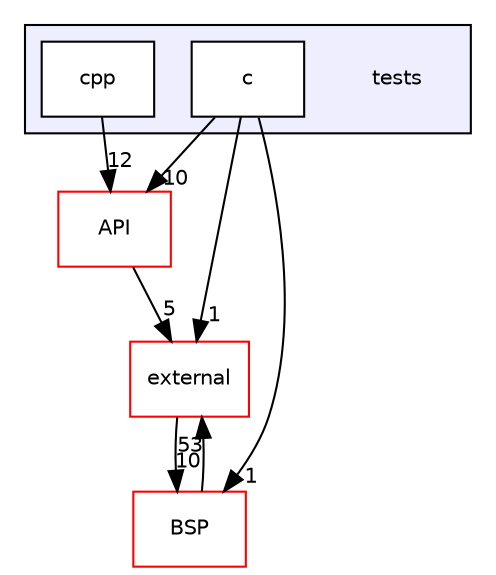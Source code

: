 digraph "/home/developer/mtrain-firmware/tests" {
  compound=true
  node [ fontsize="10", fontname="Helvetica"];
  edge [ labelfontsize="10", labelfontname="Helvetica"];
  subgraph clusterdir_59425e443f801f1f2fd8bbe4959a3ccf {
    graph [ bgcolor="#eeeeff", pencolor="black", label="" URL="dir_59425e443f801f1f2fd8bbe4959a3ccf.html"];
    dir_59425e443f801f1f2fd8bbe4959a3ccf [shape=plaintext label="tests"];
    dir_8fb851d3b3b559f734b4acd0650bb509 [shape=box label="c" color="black" fillcolor="white" style="filled" URL="dir_8fb851d3b3b559f734b4acd0650bb509.html"];
    dir_8c3240abc93c20984a2ecf11c4d7d4a4 [shape=box label="cpp" color="black" fillcolor="white" style="filled" URL="dir_8c3240abc93c20984a2ecf11c4d7d4a4.html"];
  }
  dir_19ea4dbfe8f0e4681f60b9b97f7b5d11 [shape=box label="API" fillcolor="white" style="filled" color="red" URL="dir_19ea4dbfe8f0e4681f60b9b97f7b5d11.html"];
  dir_397d9aeee4af8edecac90968d93b57df [shape=box label="external" fillcolor="white" style="filled" color="red" URL="dir_397d9aeee4af8edecac90968d93b57df.html"];
  dir_350c8a3315b9de76597c9530ef31a96a [shape=box label="BSP" fillcolor="white" style="filled" color="red" URL="dir_350c8a3315b9de76597c9530ef31a96a.html"];
  dir_19ea4dbfe8f0e4681f60b9b97f7b5d11->dir_397d9aeee4af8edecac90968d93b57df [headlabel="5", labeldistance=1.5 headhref="dir_000000_000015.html"];
  dir_397d9aeee4af8edecac90968d93b57df->dir_350c8a3315b9de76597c9530ef31a96a [headlabel="10", labeldistance=1.5 headhref="dir_000015_000009.html"];
  dir_350c8a3315b9de76597c9530ef31a96a->dir_397d9aeee4af8edecac90968d93b57df [headlabel="53", labeldistance=1.5 headhref="dir_000009_000015.html"];
  dir_8c3240abc93c20984a2ecf11c4d7d4a4->dir_19ea4dbfe8f0e4681f60b9b97f7b5d11 [headlabel="12", labeldistance=1.5 headhref="dir_000008_000000.html"];
  dir_8fb851d3b3b559f734b4acd0650bb509->dir_19ea4dbfe8f0e4681f60b9b97f7b5d11 [headlabel="10", labeldistance=1.5 headhref="dir_000083_000000.html"];
  dir_8fb851d3b3b559f734b4acd0650bb509->dir_397d9aeee4af8edecac90968d93b57df [headlabel="1", labeldistance=1.5 headhref="dir_000083_000015.html"];
  dir_8fb851d3b3b559f734b4acd0650bb509->dir_350c8a3315b9de76597c9530ef31a96a [headlabel="1", labeldistance=1.5 headhref="dir_000083_000009.html"];
}

